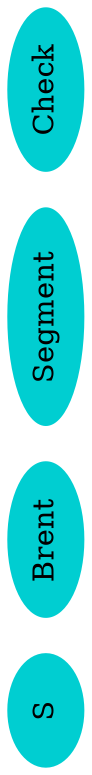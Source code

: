 digraph G {
  size="10,7.5";
  ratio="fill";
  rotate=90;
  fontsize="12pt";
  rankdir = TB ;
"S" [style=filled, color=darkturquoise];
"Brent" [style=filled, color=darkturquoise];
"Segment" [style=filled, color=darkturquoise];
"Check" [style=filled, color=darkturquoise];
}
